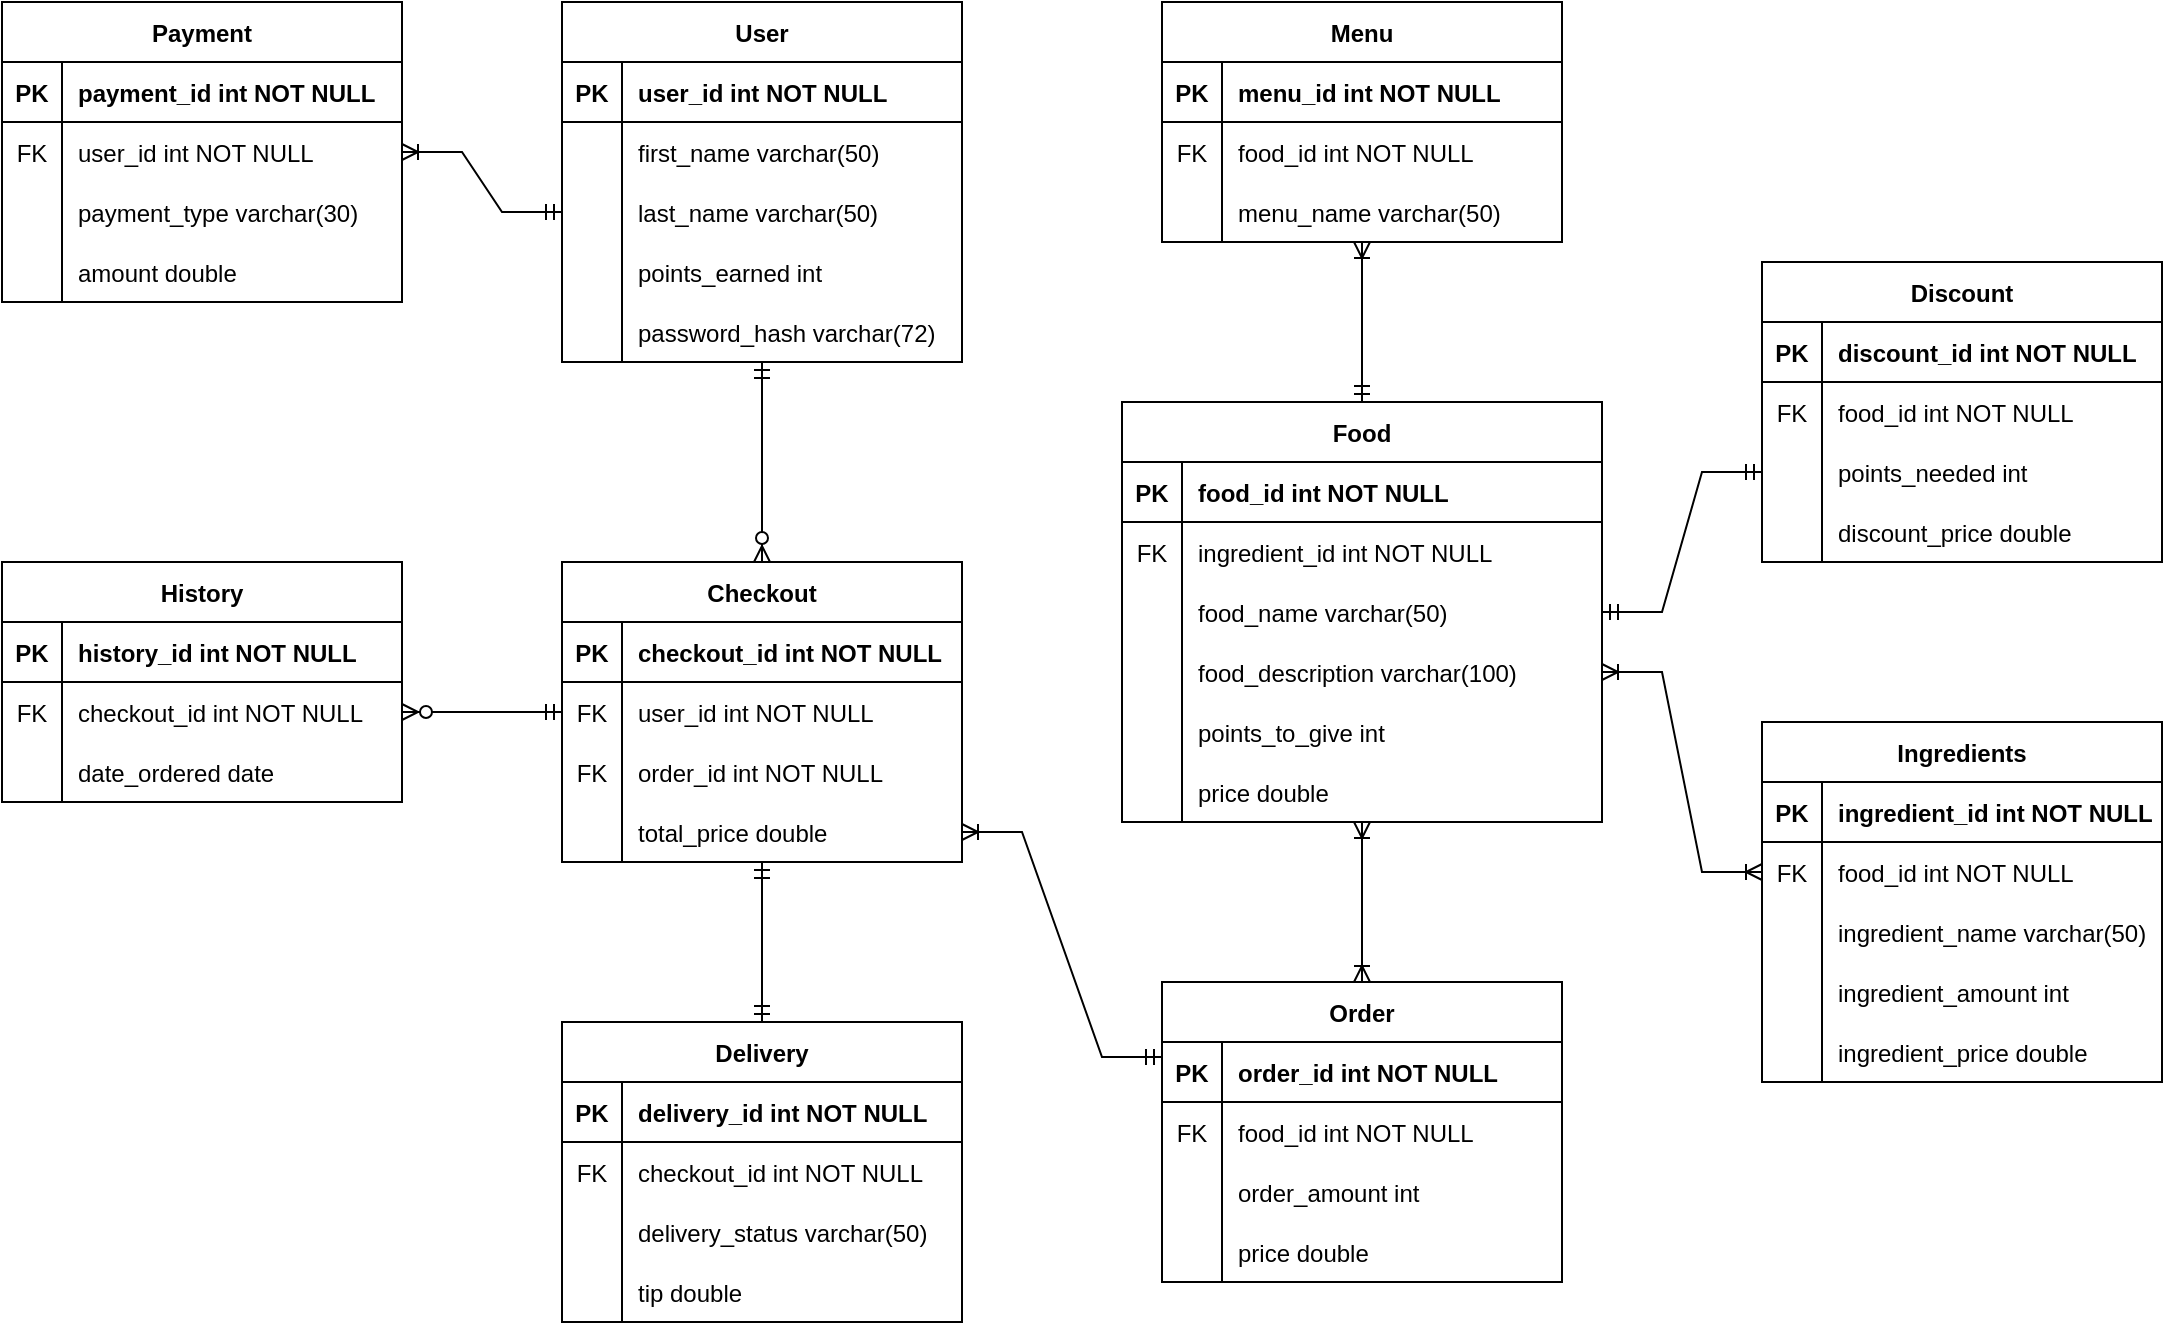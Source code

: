 <mxfile version="20.5.1" type="device"><diagram id="R2lEEEUBdFMjLlhIrx00" name="Page-1"><mxGraphModel dx="1335" dy="605" grid="1" gridSize="10" guides="1" tooltips="1" connect="1" arrows="1" fold="1" page="1" pageScale="1" pageWidth="850" pageHeight="1100" math="0" shadow="0" extFonts="Permanent Marker^https://fonts.googleapis.com/css?family=Permanent+Marker"><root><mxCell id="0"/><mxCell id="1" parent="0"/><mxCell id="YbYErxFP-lbAwRTRy43z-1" value="User" style="shape=table;startSize=30;container=1;collapsible=1;childLayout=tableLayout;fixedRows=1;rowLines=0;fontStyle=1;align=center;resizeLast=1;" parent="1" vertex="1"><mxGeometry x="320" y="160" width="200" height="180" as="geometry"/></mxCell><mxCell id="YbYErxFP-lbAwRTRy43z-2" value="" style="shape=tableRow;horizontal=0;startSize=0;swimlaneHead=0;swimlaneBody=0;fillColor=none;collapsible=0;dropTarget=0;points=[[0,0.5],[1,0.5]];portConstraint=eastwest;top=0;left=0;right=0;bottom=1;" parent="YbYErxFP-lbAwRTRy43z-1" vertex="1"><mxGeometry y="30" width="200" height="30" as="geometry"/></mxCell><mxCell id="YbYErxFP-lbAwRTRy43z-3" value="PK" style="shape=partialRectangle;connectable=0;fillColor=none;top=0;left=0;bottom=0;right=0;fontStyle=1;overflow=hidden;" parent="YbYErxFP-lbAwRTRy43z-2" vertex="1"><mxGeometry width="30" height="30" as="geometry"><mxRectangle width="30" height="30" as="alternateBounds"/></mxGeometry></mxCell><mxCell id="YbYErxFP-lbAwRTRy43z-4" value="user_id int NOT NULL" style="shape=partialRectangle;connectable=0;fillColor=none;top=0;left=0;bottom=0;right=0;align=left;spacingLeft=6;fontStyle=1;overflow=hidden;" parent="YbYErxFP-lbAwRTRy43z-2" vertex="1"><mxGeometry x="30" width="170" height="30" as="geometry"><mxRectangle width="170" height="30" as="alternateBounds"/></mxGeometry></mxCell><mxCell id="YbYErxFP-lbAwRTRy43z-5" value="" style="shape=tableRow;horizontal=0;startSize=0;swimlaneHead=0;swimlaneBody=0;fillColor=none;collapsible=0;dropTarget=0;points=[[0,0.5],[1,0.5]];portConstraint=eastwest;top=0;left=0;right=0;bottom=0;" parent="YbYErxFP-lbAwRTRy43z-1" vertex="1"><mxGeometry y="60" width="200" height="30" as="geometry"/></mxCell><mxCell id="YbYErxFP-lbAwRTRy43z-6" value="" style="shape=partialRectangle;connectable=0;fillColor=none;top=0;left=0;bottom=0;right=0;editable=1;overflow=hidden;" parent="YbYErxFP-lbAwRTRy43z-5" vertex="1"><mxGeometry width="30" height="30" as="geometry"><mxRectangle width="30" height="30" as="alternateBounds"/></mxGeometry></mxCell><mxCell id="YbYErxFP-lbAwRTRy43z-7" value="first_name varchar(50)" style="shape=partialRectangle;connectable=0;fillColor=none;top=0;left=0;bottom=0;right=0;align=left;spacingLeft=6;overflow=hidden;" parent="YbYErxFP-lbAwRTRy43z-5" vertex="1"><mxGeometry x="30" width="170" height="30" as="geometry"><mxRectangle width="170" height="30" as="alternateBounds"/></mxGeometry></mxCell><mxCell id="YbYErxFP-lbAwRTRy43z-8" value="" style="shape=tableRow;horizontal=0;startSize=0;swimlaneHead=0;swimlaneBody=0;fillColor=none;collapsible=0;dropTarget=0;points=[[0,0.5],[1,0.5]];portConstraint=eastwest;top=0;left=0;right=0;bottom=0;" parent="YbYErxFP-lbAwRTRy43z-1" vertex="1"><mxGeometry y="90" width="200" height="30" as="geometry"/></mxCell><mxCell id="YbYErxFP-lbAwRTRy43z-9" value="" style="shape=partialRectangle;connectable=0;fillColor=none;top=0;left=0;bottom=0;right=0;editable=1;overflow=hidden;" parent="YbYErxFP-lbAwRTRy43z-8" vertex="1"><mxGeometry width="30" height="30" as="geometry"><mxRectangle width="30" height="30" as="alternateBounds"/></mxGeometry></mxCell><mxCell id="YbYErxFP-lbAwRTRy43z-10" value="last_name varchar(50)" style="shape=partialRectangle;connectable=0;fillColor=none;top=0;left=0;bottom=0;right=0;align=left;spacingLeft=6;overflow=hidden;" parent="YbYErxFP-lbAwRTRy43z-8" vertex="1"><mxGeometry x="30" width="170" height="30" as="geometry"><mxRectangle width="170" height="30" as="alternateBounds"/></mxGeometry></mxCell><mxCell id="YbYErxFP-lbAwRTRy43z-14" value="" style="shape=tableRow;horizontal=0;startSize=0;swimlaneHead=0;swimlaneBody=0;fillColor=none;collapsible=0;dropTarget=0;points=[[0,0.5],[1,0.5]];portConstraint=eastwest;top=0;left=0;right=0;bottom=0;" parent="YbYErxFP-lbAwRTRy43z-1" vertex="1"><mxGeometry y="120" width="200" height="30" as="geometry"/></mxCell><mxCell id="YbYErxFP-lbAwRTRy43z-15" value="" style="shape=partialRectangle;connectable=0;fillColor=none;top=0;left=0;bottom=0;right=0;editable=1;overflow=hidden;" parent="YbYErxFP-lbAwRTRy43z-14" vertex="1"><mxGeometry width="30" height="30" as="geometry"><mxRectangle width="30" height="30" as="alternateBounds"/></mxGeometry></mxCell><mxCell id="YbYErxFP-lbAwRTRy43z-16" value="points_earned int" style="shape=partialRectangle;connectable=0;fillColor=none;top=0;left=0;bottom=0;right=0;align=left;spacingLeft=6;overflow=hidden;" parent="YbYErxFP-lbAwRTRy43z-14" vertex="1"><mxGeometry x="30" width="170" height="30" as="geometry"><mxRectangle width="170" height="30" as="alternateBounds"/></mxGeometry></mxCell><mxCell id="YbYErxFP-lbAwRTRy43z-11" value="" style="shape=tableRow;horizontal=0;startSize=0;swimlaneHead=0;swimlaneBody=0;fillColor=none;collapsible=0;dropTarget=0;points=[[0,0.5],[1,0.5]];portConstraint=eastwest;top=0;left=0;right=0;bottom=0;" parent="YbYErxFP-lbAwRTRy43z-1" vertex="1"><mxGeometry y="150" width="200" height="30" as="geometry"/></mxCell><mxCell id="YbYErxFP-lbAwRTRy43z-12" value="" style="shape=partialRectangle;connectable=0;fillColor=none;top=0;left=0;bottom=0;right=0;editable=1;overflow=hidden;" parent="YbYErxFP-lbAwRTRy43z-11" vertex="1"><mxGeometry width="30" height="30" as="geometry"><mxRectangle width="30" height="30" as="alternateBounds"/></mxGeometry></mxCell><mxCell id="YbYErxFP-lbAwRTRy43z-13" value="password_hash varchar(72)" style="shape=partialRectangle;connectable=0;fillColor=none;top=0;left=0;bottom=0;right=0;align=left;spacingLeft=6;overflow=hidden;" parent="YbYErxFP-lbAwRTRy43z-11" vertex="1"><mxGeometry x="30" width="170" height="30" as="geometry"><mxRectangle width="170" height="30" as="alternateBounds"/></mxGeometry></mxCell><mxCell id="YbYErxFP-lbAwRTRy43z-30" value="Food" style="shape=table;startSize=30;container=1;collapsible=1;childLayout=tableLayout;fixedRows=1;rowLines=0;fontStyle=1;align=center;resizeLast=1;" parent="1" vertex="1"><mxGeometry x="600" y="360" width="240" height="210" as="geometry"/></mxCell><mxCell id="YbYErxFP-lbAwRTRy43z-31" value="" style="shape=tableRow;horizontal=0;startSize=0;swimlaneHead=0;swimlaneBody=0;fillColor=none;collapsible=0;dropTarget=0;points=[[0,0.5],[1,0.5]];portConstraint=eastwest;top=0;left=0;right=0;bottom=1;" parent="YbYErxFP-lbAwRTRy43z-30" vertex="1"><mxGeometry y="30" width="240" height="30" as="geometry"/></mxCell><mxCell id="YbYErxFP-lbAwRTRy43z-32" value="PK" style="shape=partialRectangle;connectable=0;fillColor=none;top=0;left=0;bottom=0;right=0;fontStyle=1;overflow=hidden;" parent="YbYErxFP-lbAwRTRy43z-31" vertex="1"><mxGeometry width="30" height="30" as="geometry"><mxRectangle width="30" height="30" as="alternateBounds"/></mxGeometry></mxCell><mxCell id="YbYErxFP-lbAwRTRy43z-33" value="food_id int NOT NULL" style="shape=partialRectangle;connectable=0;fillColor=none;top=0;left=0;bottom=0;right=0;align=left;spacingLeft=6;fontStyle=1;overflow=hidden;" parent="YbYErxFP-lbAwRTRy43z-31" vertex="1"><mxGeometry x="30" width="210" height="30" as="geometry"><mxRectangle width="210" height="30" as="alternateBounds"/></mxGeometry></mxCell><mxCell id="YbYErxFP-lbAwRTRy43z-47" value="" style="shape=tableRow;horizontal=0;startSize=0;swimlaneHead=0;swimlaneBody=0;fillColor=none;collapsible=0;dropTarget=0;points=[[0,0.5],[1,0.5]];portConstraint=eastwest;top=0;left=0;right=0;bottom=0;" parent="YbYErxFP-lbAwRTRy43z-30" vertex="1"><mxGeometry y="60" width="240" height="30" as="geometry"/></mxCell><mxCell id="YbYErxFP-lbAwRTRy43z-48" value="FK" style="shape=partialRectangle;connectable=0;fillColor=none;top=0;left=0;bottom=0;right=0;editable=1;overflow=hidden;" parent="YbYErxFP-lbAwRTRy43z-47" vertex="1"><mxGeometry width="30" height="30" as="geometry"><mxRectangle width="30" height="30" as="alternateBounds"/></mxGeometry></mxCell><mxCell id="YbYErxFP-lbAwRTRy43z-49" value="ingredient_id int NOT NULL" style="shape=partialRectangle;connectable=0;fillColor=none;top=0;left=0;bottom=0;right=0;align=left;spacingLeft=6;overflow=hidden;" parent="YbYErxFP-lbAwRTRy43z-47" vertex="1"><mxGeometry x="30" width="210" height="30" as="geometry"><mxRectangle width="210" height="30" as="alternateBounds"/></mxGeometry></mxCell><mxCell id="YbYErxFP-lbAwRTRy43z-34" value="" style="shape=tableRow;horizontal=0;startSize=0;swimlaneHead=0;swimlaneBody=0;fillColor=none;collapsible=0;dropTarget=0;points=[[0,0.5],[1,0.5]];portConstraint=eastwest;top=0;left=0;right=0;bottom=0;" parent="YbYErxFP-lbAwRTRy43z-30" vertex="1"><mxGeometry y="90" width="240" height="30" as="geometry"/></mxCell><mxCell id="YbYErxFP-lbAwRTRy43z-35" value="" style="shape=partialRectangle;connectable=0;fillColor=none;top=0;left=0;bottom=0;right=0;editable=1;overflow=hidden;" parent="YbYErxFP-lbAwRTRy43z-34" vertex="1"><mxGeometry width="30" height="30" as="geometry"><mxRectangle width="30" height="30" as="alternateBounds"/></mxGeometry></mxCell><mxCell id="YbYErxFP-lbAwRTRy43z-36" value="food_name varchar(50)" style="shape=partialRectangle;connectable=0;fillColor=none;top=0;left=0;bottom=0;right=0;align=left;spacingLeft=6;overflow=hidden;" parent="YbYErxFP-lbAwRTRy43z-34" vertex="1"><mxGeometry x="30" width="210" height="30" as="geometry"><mxRectangle width="210" height="30" as="alternateBounds"/></mxGeometry></mxCell><mxCell id="YbYErxFP-lbAwRTRy43z-37" value="" style="shape=tableRow;horizontal=0;startSize=0;swimlaneHead=0;swimlaneBody=0;fillColor=none;collapsible=0;dropTarget=0;points=[[0,0.5],[1,0.5]];portConstraint=eastwest;top=0;left=0;right=0;bottom=0;" parent="YbYErxFP-lbAwRTRy43z-30" vertex="1"><mxGeometry y="120" width="240" height="30" as="geometry"/></mxCell><mxCell id="YbYErxFP-lbAwRTRy43z-38" value="" style="shape=partialRectangle;connectable=0;fillColor=none;top=0;left=0;bottom=0;right=0;editable=1;overflow=hidden;" parent="YbYErxFP-lbAwRTRy43z-37" vertex="1"><mxGeometry width="30" height="30" as="geometry"><mxRectangle width="30" height="30" as="alternateBounds"/></mxGeometry></mxCell><mxCell id="YbYErxFP-lbAwRTRy43z-39" value="food_description varchar(100)" style="shape=partialRectangle;connectable=0;fillColor=none;top=0;left=0;bottom=0;right=0;align=left;spacingLeft=6;overflow=hidden;" parent="YbYErxFP-lbAwRTRy43z-37" vertex="1"><mxGeometry x="30" width="210" height="30" as="geometry"><mxRectangle width="210" height="30" as="alternateBounds"/></mxGeometry></mxCell><mxCell id="YbYErxFP-lbAwRTRy43z-40" value="" style="shape=tableRow;horizontal=0;startSize=0;swimlaneHead=0;swimlaneBody=0;fillColor=none;collapsible=0;dropTarget=0;points=[[0,0.5],[1,0.5]];portConstraint=eastwest;top=0;left=0;right=0;bottom=0;" parent="YbYErxFP-lbAwRTRy43z-30" vertex="1"><mxGeometry y="150" width="240" height="30" as="geometry"/></mxCell><mxCell id="YbYErxFP-lbAwRTRy43z-41" value="" style="shape=partialRectangle;connectable=0;fillColor=none;top=0;left=0;bottom=0;right=0;editable=1;overflow=hidden;" parent="YbYErxFP-lbAwRTRy43z-40" vertex="1"><mxGeometry width="30" height="30" as="geometry"><mxRectangle width="30" height="30" as="alternateBounds"/></mxGeometry></mxCell><mxCell id="YbYErxFP-lbAwRTRy43z-42" value="points_to_give int" style="shape=partialRectangle;connectable=0;fillColor=none;top=0;left=0;bottom=0;right=0;align=left;spacingLeft=6;overflow=hidden;" parent="YbYErxFP-lbAwRTRy43z-40" vertex="1"><mxGeometry x="30" width="210" height="30" as="geometry"><mxRectangle width="210" height="30" as="alternateBounds"/></mxGeometry></mxCell><mxCell id="YbYErxFP-lbAwRTRy43z-43" value="" style="shape=tableRow;horizontal=0;startSize=0;swimlaneHead=0;swimlaneBody=0;fillColor=none;collapsible=0;dropTarget=0;points=[[0,0.5],[1,0.5]];portConstraint=eastwest;top=0;left=0;right=0;bottom=0;" parent="YbYErxFP-lbAwRTRy43z-30" vertex="1"><mxGeometry y="180" width="240" height="30" as="geometry"/></mxCell><mxCell id="YbYErxFP-lbAwRTRy43z-44" value="" style="shape=partialRectangle;connectable=0;fillColor=none;top=0;left=0;bottom=0;right=0;editable=1;overflow=hidden;" parent="YbYErxFP-lbAwRTRy43z-43" vertex="1"><mxGeometry width="30" height="30" as="geometry"><mxRectangle width="30" height="30" as="alternateBounds"/></mxGeometry></mxCell><mxCell id="YbYErxFP-lbAwRTRy43z-45" value="price double" style="shape=partialRectangle;connectable=0;fillColor=none;top=0;left=0;bottom=0;right=0;align=left;spacingLeft=6;overflow=hidden;" parent="YbYErxFP-lbAwRTRy43z-43" vertex="1"><mxGeometry x="30" width="210" height="30" as="geometry"><mxRectangle width="210" height="30" as="alternateBounds"/></mxGeometry></mxCell><mxCell id="ugY8CHYmhXiJrst5l3J7-14" value="Menu" style="shape=table;startSize=30;container=1;collapsible=1;childLayout=tableLayout;fixedRows=1;rowLines=0;fontStyle=1;align=center;resizeLast=1;" parent="1" vertex="1"><mxGeometry x="620" y="160" width="200" height="120" as="geometry"/></mxCell><mxCell id="ugY8CHYmhXiJrst5l3J7-15" value="" style="shape=tableRow;horizontal=0;startSize=0;swimlaneHead=0;swimlaneBody=0;fillColor=none;collapsible=0;dropTarget=0;points=[[0,0.5],[1,0.5]];portConstraint=eastwest;top=0;left=0;right=0;bottom=1;" parent="ugY8CHYmhXiJrst5l3J7-14" vertex="1"><mxGeometry y="30" width="200" height="30" as="geometry"/></mxCell><mxCell id="ugY8CHYmhXiJrst5l3J7-16" value="PK" style="shape=partialRectangle;connectable=0;fillColor=none;top=0;left=0;bottom=0;right=0;fontStyle=1;overflow=hidden;" parent="ugY8CHYmhXiJrst5l3J7-15" vertex="1"><mxGeometry width="30" height="30" as="geometry"><mxRectangle width="30" height="30" as="alternateBounds"/></mxGeometry></mxCell><mxCell id="ugY8CHYmhXiJrst5l3J7-17" value="menu_id int NOT NULL" style="shape=partialRectangle;connectable=0;fillColor=none;top=0;left=0;bottom=0;right=0;align=left;spacingLeft=6;fontStyle=1;overflow=hidden;" parent="ugY8CHYmhXiJrst5l3J7-15" vertex="1"><mxGeometry x="30" width="170" height="30" as="geometry"><mxRectangle width="170" height="30" as="alternateBounds"/></mxGeometry></mxCell><mxCell id="ugY8CHYmhXiJrst5l3J7-18" value="" style="shape=tableRow;horizontal=0;startSize=0;swimlaneHead=0;swimlaneBody=0;fillColor=none;collapsible=0;dropTarget=0;points=[[0,0.5],[1,0.5]];portConstraint=eastwest;top=0;left=0;right=0;bottom=0;" parent="ugY8CHYmhXiJrst5l3J7-14" vertex="1"><mxGeometry y="60" width="200" height="30" as="geometry"/></mxCell><mxCell id="ugY8CHYmhXiJrst5l3J7-19" value="FK" style="shape=partialRectangle;connectable=0;fillColor=none;top=0;left=0;bottom=0;right=0;editable=1;overflow=hidden;" parent="ugY8CHYmhXiJrst5l3J7-18" vertex="1"><mxGeometry width="30" height="30" as="geometry"><mxRectangle width="30" height="30" as="alternateBounds"/></mxGeometry></mxCell><mxCell id="ugY8CHYmhXiJrst5l3J7-20" value="food_id int NOT NULL" style="shape=partialRectangle;connectable=0;fillColor=none;top=0;left=0;bottom=0;right=0;align=left;spacingLeft=6;overflow=hidden;" parent="ugY8CHYmhXiJrst5l3J7-18" vertex="1"><mxGeometry x="30" width="170" height="30" as="geometry"><mxRectangle width="170" height="30" as="alternateBounds"/></mxGeometry></mxCell><mxCell id="ugY8CHYmhXiJrst5l3J7-21" value="" style="shape=tableRow;horizontal=0;startSize=0;swimlaneHead=0;swimlaneBody=0;fillColor=none;collapsible=0;dropTarget=0;points=[[0,0.5],[1,0.5]];portConstraint=eastwest;top=0;left=0;right=0;bottom=0;" parent="ugY8CHYmhXiJrst5l3J7-14" vertex="1"><mxGeometry y="90" width="200" height="30" as="geometry"/></mxCell><mxCell id="ugY8CHYmhXiJrst5l3J7-22" value="" style="shape=partialRectangle;connectable=0;fillColor=none;top=0;left=0;bottom=0;right=0;editable=1;overflow=hidden;" parent="ugY8CHYmhXiJrst5l3J7-21" vertex="1"><mxGeometry width="30" height="30" as="geometry"><mxRectangle width="30" height="30" as="alternateBounds"/></mxGeometry></mxCell><mxCell id="ugY8CHYmhXiJrst5l3J7-23" value="menu_name varchar(50)" style="shape=partialRectangle;connectable=0;fillColor=none;top=0;left=0;bottom=0;right=0;align=left;spacingLeft=6;overflow=hidden;" parent="ugY8CHYmhXiJrst5l3J7-21" vertex="1"><mxGeometry x="30" width="170" height="30" as="geometry"><mxRectangle width="170" height="30" as="alternateBounds"/></mxGeometry></mxCell><mxCell id="ugY8CHYmhXiJrst5l3J7-34" value="Payment" style="shape=table;startSize=30;container=1;collapsible=1;childLayout=tableLayout;fixedRows=1;rowLines=0;fontStyle=1;align=center;resizeLast=1;" parent="1" vertex="1"><mxGeometry x="40" y="160" width="200" height="150" as="geometry"/></mxCell><mxCell id="ugY8CHYmhXiJrst5l3J7-35" value="" style="shape=tableRow;horizontal=0;startSize=0;swimlaneHead=0;swimlaneBody=0;fillColor=none;collapsible=0;dropTarget=0;points=[[0,0.5],[1,0.5]];portConstraint=eastwest;top=0;left=0;right=0;bottom=1;" parent="ugY8CHYmhXiJrst5l3J7-34" vertex="1"><mxGeometry y="30" width="200" height="30" as="geometry"/></mxCell><mxCell id="ugY8CHYmhXiJrst5l3J7-36" value="PK" style="shape=partialRectangle;connectable=0;fillColor=none;top=0;left=0;bottom=0;right=0;fontStyle=1;overflow=hidden;" parent="ugY8CHYmhXiJrst5l3J7-35" vertex="1"><mxGeometry width="30" height="30" as="geometry"><mxRectangle width="30" height="30" as="alternateBounds"/></mxGeometry></mxCell><mxCell id="ugY8CHYmhXiJrst5l3J7-37" value="payment_id int NOT NULL" style="shape=partialRectangle;connectable=0;fillColor=none;top=0;left=0;bottom=0;right=0;align=left;spacingLeft=6;fontStyle=1;overflow=hidden;" parent="ugY8CHYmhXiJrst5l3J7-35" vertex="1"><mxGeometry x="30" width="170" height="30" as="geometry"><mxRectangle width="170" height="30" as="alternateBounds"/></mxGeometry></mxCell><mxCell id="ugY8CHYmhXiJrst5l3J7-38" value="" style="shape=tableRow;horizontal=0;startSize=0;swimlaneHead=0;swimlaneBody=0;fillColor=none;collapsible=0;dropTarget=0;points=[[0,0.5],[1,0.5]];portConstraint=eastwest;top=0;left=0;right=0;bottom=0;" parent="ugY8CHYmhXiJrst5l3J7-34" vertex="1"><mxGeometry y="60" width="200" height="30" as="geometry"/></mxCell><mxCell id="ugY8CHYmhXiJrst5l3J7-39" value="FK" style="shape=partialRectangle;connectable=0;fillColor=none;top=0;left=0;bottom=0;right=0;editable=1;overflow=hidden;" parent="ugY8CHYmhXiJrst5l3J7-38" vertex="1"><mxGeometry width="30" height="30" as="geometry"><mxRectangle width="30" height="30" as="alternateBounds"/></mxGeometry></mxCell><mxCell id="ugY8CHYmhXiJrst5l3J7-40" value="user_id int NOT NULL" style="shape=partialRectangle;connectable=0;fillColor=none;top=0;left=0;bottom=0;right=0;align=left;spacingLeft=6;overflow=hidden;" parent="ugY8CHYmhXiJrst5l3J7-38" vertex="1"><mxGeometry x="30" width="170" height="30" as="geometry"><mxRectangle width="170" height="30" as="alternateBounds"/></mxGeometry></mxCell><mxCell id="0GHwxbg_NOjpdutLXq-D-1" value="" style="shape=tableRow;horizontal=0;startSize=0;swimlaneHead=0;swimlaneBody=0;fillColor=none;collapsible=0;dropTarget=0;points=[[0,0.5],[1,0.5]];portConstraint=eastwest;top=0;left=0;right=0;bottom=0;" vertex="1" parent="ugY8CHYmhXiJrst5l3J7-34"><mxGeometry y="90" width="200" height="30" as="geometry"/></mxCell><mxCell id="0GHwxbg_NOjpdutLXq-D-2" value="" style="shape=partialRectangle;connectable=0;fillColor=none;top=0;left=0;bottom=0;right=0;editable=1;overflow=hidden;" vertex="1" parent="0GHwxbg_NOjpdutLXq-D-1"><mxGeometry width="30" height="30" as="geometry"><mxRectangle width="30" height="30" as="alternateBounds"/></mxGeometry></mxCell><mxCell id="0GHwxbg_NOjpdutLXq-D-3" value="payment_type varchar(30)" style="shape=partialRectangle;connectable=0;fillColor=none;top=0;left=0;bottom=0;right=0;align=left;spacingLeft=6;overflow=hidden;" vertex="1" parent="0GHwxbg_NOjpdutLXq-D-1"><mxGeometry x="30" width="170" height="30" as="geometry"><mxRectangle width="170" height="30" as="alternateBounds"/></mxGeometry></mxCell><mxCell id="ugY8CHYmhXiJrst5l3J7-41" value="" style="shape=tableRow;horizontal=0;startSize=0;swimlaneHead=0;swimlaneBody=0;fillColor=none;collapsible=0;dropTarget=0;points=[[0,0.5],[1,0.5]];portConstraint=eastwest;top=0;left=0;right=0;bottom=0;" parent="ugY8CHYmhXiJrst5l3J7-34" vertex="1"><mxGeometry y="120" width="200" height="30" as="geometry"/></mxCell><mxCell id="ugY8CHYmhXiJrst5l3J7-42" value="" style="shape=partialRectangle;connectable=0;fillColor=none;top=0;left=0;bottom=0;right=0;editable=1;overflow=hidden;" parent="ugY8CHYmhXiJrst5l3J7-41" vertex="1"><mxGeometry width="30" height="30" as="geometry"><mxRectangle width="30" height="30" as="alternateBounds"/></mxGeometry></mxCell><mxCell id="ugY8CHYmhXiJrst5l3J7-43" value="amount double" style="shape=partialRectangle;connectable=0;fillColor=none;top=0;left=0;bottom=0;right=0;align=left;spacingLeft=6;overflow=hidden;" parent="ugY8CHYmhXiJrst5l3J7-41" vertex="1"><mxGeometry x="30" width="170" height="30" as="geometry"><mxRectangle width="170" height="30" as="alternateBounds"/></mxGeometry></mxCell><mxCell id="ugY8CHYmhXiJrst5l3J7-51" value="Order" style="shape=table;startSize=30;container=1;collapsible=1;childLayout=tableLayout;fixedRows=1;rowLines=0;fontStyle=1;align=center;resizeLast=1;" parent="1" vertex="1"><mxGeometry x="620" y="650" width="200" height="150" as="geometry"/></mxCell><mxCell id="ugY8CHYmhXiJrst5l3J7-52" value="" style="shape=tableRow;horizontal=0;startSize=0;swimlaneHead=0;swimlaneBody=0;fillColor=none;collapsible=0;dropTarget=0;points=[[0,0.5],[1,0.5]];portConstraint=eastwest;top=0;left=0;right=0;bottom=1;" parent="ugY8CHYmhXiJrst5l3J7-51" vertex="1"><mxGeometry y="30" width="200" height="30" as="geometry"/></mxCell><mxCell id="ugY8CHYmhXiJrst5l3J7-53" value="PK" style="shape=partialRectangle;connectable=0;fillColor=none;top=0;left=0;bottom=0;right=0;fontStyle=1;overflow=hidden;" parent="ugY8CHYmhXiJrst5l3J7-52" vertex="1"><mxGeometry width="30" height="30" as="geometry"><mxRectangle width="30" height="30" as="alternateBounds"/></mxGeometry></mxCell><mxCell id="ugY8CHYmhXiJrst5l3J7-54" value="order_id int NOT NULL" style="shape=partialRectangle;connectable=0;fillColor=none;top=0;left=0;bottom=0;right=0;align=left;spacingLeft=6;fontStyle=1;overflow=hidden;" parent="ugY8CHYmhXiJrst5l3J7-52" vertex="1"><mxGeometry x="30" width="170" height="30" as="geometry"><mxRectangle width="170" height="30" as="alternateBounds"/></mxGeometry></mxCell><mxCell id="ugY8CHYmhXiJrst5l3J7-55" value="" style="shape=tableRow;horizontal=0;startSize=0;swimlaneHead=0;swimlaneBody=0;fillColor=none;collapsible=0;dropTarget=0;points=[[0,0.5],[1,0.5]];portConstraint=eastwest;top=0;left=0;right=0;bottom=0;" parent="ugY8CHYmhXiJrst5l3J7-51" vertex="1"><mxGeometry y="60" width="200" height="30" as="geometry"/></mxCell><mxCell id="ugY8CHYmhXiJrst5l3J7-56" value="FK" style="shape=partialRectangle;connectable=0;fillColor=none;top=0;left=0;bottom=0;right=0;editable=1;overflow=hidden;" parent="ugY8CHYmhXiJrst5l3J7-55" vertex="1"><mxGeometry width="30" height="30" as="geometry"><mxRectangle width="30" height="30" as="alternateBounds"/></mxGeometry></mxCell><mxCell id="ugY8CHYmhXiJrst5l3J7-57" value="food_id int NOT NULL" style="shape=partialRectangle;connectable=0;fillColor=none;top=0;left=0;bottom=0;right=0;align=left;spacingLeft=6;overflow=hidden;" parent="ugY8CHYmhXiJrst5l3J7-55" vertex="1"><mxGeometry x="30" width="170" height="30" as="geometry"><mxRectangle width="170" height="30" as="alternateBounds"/></mxGeometry></mxCell><mxCell id="ugY8CHYmhXiJrst5l3J7-58" value="" style="shape=tableRow;horizontal=0;startSize=0;swimlaneHead=0;swimlaneBody=0;fillColor=none;collapsible=0;dropTarget=0;points=[[0,0.5],[1,0.5]];portConstraint=eastwest;top=0;left=0;right=0;bottom=0;" parent="ugY8CHYmhXiJrst5l3J7-51" vertex="1"><mxGeometry y="90" width="200" height="30" as="geometry"/></mxCell><mxCell id="ugY8CHYmhXiJrst5l3J7-59" value="" style="shape=partialRectangle;connectable=0;fillColor=none;top=0;left=0;bottom=0;right=0;editable=1;overflow=hidden;" parent="ugY8CHYmhXiJrst5l3J7-58" vertex="1"><mxGeometry width="30" height="30" as="geometry"><mxRectangle width="30" height="30" as="alternateBounds"/></mxGeometry></mxCell><mxCell id="ugY8CHYmhXiJrst5l3J7-60" value="order_amount int" style="shape=partialRectangle;connectable=0;fillColor=none;top=0;left=0;bottom=0;right=0;align=left;spacingLeft=6;overflow=hidden;" parent="ugY8CHYmhXiJrst5l3J7-58" vertex="1"><mxGeometry x="30" width="170" height="30" as="geometry"><mxRectangle width="170" height="30" as="alternateBounds"/></mxGeometry></mxCell><mxCell id="9MceREybNH572keUIVft-12" value="" style="shape=tableRow;horizontal=0;startSize=0;swimlaneHead=0;swimlaneBody=0;fillColor=none;collapsible=0;dropTarget=0;points=[[0,0.5],[1,0.5]];portConstraint=eastwest;top=0;left=0;right=0;bottom=0;" parent="ugY8CHYmhXiJrst5l3J7-51" vertex="1"><mxGeometry y="120" width="200" height="30" as="geometry"/></mxCell><mxCell id="9MceREybNH572keUIVft-13" value="" style="shape=partialRectangle;connectable=0;fillColor=none;top=0;left=0;bottom=0;right=0;editable=1;overflow=hidden;" parent="9MceREybNH572keUIVft-12" vertex="1"><mxGeometry width="30" height="30" as="geometry"><mxRectangle width="30" height="30" as="alternateBounds"/></mxGeometry></mxCell><mxCell id="9MceREybNH572keUIVft-14" value="price double" style="shape=partialRectangle;connectable=0;fillColor=none;top=0;left=0;bottom=0;right=0;align=left;spacingLeft=6;overflow=hidden;" parent="9MceREybNH572keUIVft-12" vertex="1"><mxGeometry x="30" width="170" height="30" as="geometry"><mxRectangle width="170" height="30" as="alternateBounds"/></mxGeometry></mxCell><mxCell id="9MceREybNH572keUIVft-1" value="Checkout" style="shape=table;startSize=30;container=1;collapsible=1;childLayout=tableLayout;fixedRows=1;rowLines=0;fontStyle=1;align=center;resizeLast=1;" parent="1" vertex="1"><mxGeometry x="320" y="440" width="200" height="150" as="geometry"/></mxCell><mxCell id="9MceREybNH572keUIVft-2" value="" style="shape=tableRow;horizontal=0;startSize=0;swimlaneHead=0;swimlaneBody=0;fillColor=none;collapsible=0;dropTarget=0;points=[[0,0.5],[1,0.5]];portConstraint=eastwest;top=0;left=0;right=0;bottom=1;" parent="9MceREybNH572keUIVft-1" vertex="1"><mxGeometry y="30" width="200" height="30" as="geometry"/></mxCell><mxCell id="9MceREybNH572keUIVft-3" value="PK" style="shape=partialRectangle;connectable=0;fillColor=none;top=0;left=0;bottom=0;right=0;fontStyle=1;overflow=hidden;" parent="9MceREybNH572keUIVft-2" vertex="1"><mxGeometry width="30" height="30" as="geometry"><mxRectangle width="30" height="30" as="alternateBounds"/></mxGeometry></mxCell><mxCell id="9MceREybNH572keUIVft-4" value="checkout_id int NOT NULL" style="shape=partialRectangle;connectable=0;fillColor=none;top=0;left=0;bottom=0;right=0;align=left;spacingLeft=6;fontStyle=1;overflow=hidden;" parent="9MceREybNH572keUIVft-2" vertex="1"><mxGeometry x="30" width="170" height="30" as="geometry"><mxRectangle width="170" height="30" as="alternateBounds"/></mxGeometry></mxCell><mxCell id="0GHwxbg_NOjpdutLXq-D-7" value="" style="shape=tableRow;horizontal=0;startSize=0;swimlaneHead=0;swimlaneBody=0;fillColor=none;collapsible=0;dropTarget=0;points=[[0,0.5],[1,0.5]];portConstraint=eastwest;top=0;left=0;right=0;bottom=0;" vertex="1" parent="9MceREybNH572keUIVft-1"><mxGeometry y="60" width="200" height="30" as="geometry"/></mxCell><mxCell id="0GHwxbg_NOjpdutLXq-D-8" value="FK" style="shape=partialRectangle;connectable=0;fillColor=none;top=0;left=0;bottom=0;right=0;editable=1;overflow=hidden;" vertex="1" parent="0GHwxbg_NOjpdutLXq-D-7"><mxGeometry width="30" height="30" as="geometry"><mxRectangle width="30" height="30" as="alternateBounds"/></mxGeometry></mxCell><mxCell id="0GHwxbg_NOjpdutLXq-D-9" value="user_id int NOT NULL" style="shape=partialRectangle;connectable=0;fillColor=none;top=0;left=0;bottom=0;right=0;align=left;spacingLeft=6;overflow=hidden;" vertex="1" parent="0GHwxbg_NOjpdutLXq-D-7"><mxGeometry x="30" width="170" height="30" as="geometry"><mxRectangle width="170" height="30" as="alternateBounds"/></mxGeometry></mxCell><mxCell id="9MceREybNH572keUIVft-5" value="" style="shape=tableRow;horizontal=0;startSize=0;swimlaneHead=0;swimlaneBody=0;fillColor=none;collapsible=0;dropTarget=0;points=[[0,0.5],[1,0.5]];portConstraint=eastwest;top=0;left=0;right=0;bottom=0;" parent="9MceREybNH572keUIVft-1" vertex="1"><mxGeometry y="90" width="200" height="30" as="geometry"/></mxCell><mxCell id="9MceREybNH572keUIVft-6" value="FK" style="shape=partialRectangle;connectable=0;fillColor=none;top=0;left=0;bottom=0;right=0;editable=1;overflow=hidden;" parent="9MceREybNH572keUIVft-5" vertex="1"><mxGeometry width="30" height="30" as="geometry"><mxRectangle width="30" height="30" as="alternateBounds"/></mxGeometry></mxCell><mxCell id="9MceREybNH572keUIVft-7" value="order_id int NOT NULL" style="shape=partialRectangle;connectable=0;fillColor=none;top=0;left=0;bottom=0;right=0;align=left;spacingLeft=6;overflow=hidden;" parent="9MceREybNH572keUIVft-5" vertex="1"><mxGeometry x="30" width="170" height="30" as="geometry"><mxRectangle width="170" height="30" as="alternateBounds"/></mxGeometry></mxCell><mxCell id="9MceREybNH572keUIVft-8" value="" style="shape=tableRow;horizontal=0;startSize=0;swimlaneHead=0;swimlaneBody=0;fillColor=none;collapsible=0;dropTarget=0;points=[[0,0.5],[1,0.5]];portConstraint=eastwest;top=0;left=0;right=0;bottom=0;" parent="9MceREybNH572keUIVft-1" vertex="1"><mxGeometry y="120" width="200" height="30" as="geometry"/></mxCell><mxCell id="9MceREybNH572keUIVft-9" value="" style="shape=partialRectangle;connectable=0;fillColor=none;top=0;left=0;bottom=0;right=0;editable=1;overflow=hidden;" parent="9MceREybNH572keUIVft-8" vertex="1"><mxGeometry width="30" height="30" as="geometry"><mxRectangle width="30" height="30" as="alternateBounds"/></mxGeometry></mxCell><mxCell id="9MceREybNH572keUIVft-10" value="total_price double" style="shape=partialRectangle;connectable=0;fillColor=none;top=0;left=0;bottom=0;right=0;align=left;spacingLeft=6;overflow=hidden;" parent="9MceREybNH572keUIVft-8" vertex="1"><mxGeometry x="30" width="170" height="30" as="geometry"><mxRectangle width="170" height="30" as="alternateBounds"/></mxGeometry></mxCell><mxCell id="9MceREybNH572keUIVft-15" value="Discount" style="shape=table;startSize=30;container=1;collapsible=1;childLayout=tableLayout;fixedRows=1;rowLines=0;fontStyle=1;align=center;resizeLast=1;" parent="1" vertex="1"><mxGeometry x="920" y="290" width="200" height="150" as="geometry"/></mxCell><mxCell id="9MceREybNH572keUIVft-16" value="" style="shape=tableRow;horizontal=0;startSize=0;swimlaneHead=0;swimlaneBody=0;fillColor=none;collapsible=0;dropTarget=0;points=[[0,0.5],[1,0.5]];portConstraint=eastwest;top=0;left=0;right=0;bottom=1;" parent="9MceREybNH572keUIVft-15" vertex="1"><mxGeometry y="30" width="200" height="30" as="geometry"/></mxCell><mxCell id="9MceREybNH572keUIVft-17" value="PK" style="shape=partialRectangle;connectable=0;fillColor=none;top=0;left=0;bottom=0;right=0;fontStyle=1;overflow=hidden;" parent="9MceREybNH572keUIVft-16" vertex="1"><mxGeometry width="30" height="30" as="geometry"><mxRectangle width="30" height="30" as="alternateBounds"/></mxGeometry></mxCell><mxCell id="9MceREybNH572keUIVft-18" value="discount_id int NOT NULL" style="shape=partialRectangle;connectable=0;fillColor=none;top=0;left=0;bottom=0;right=0;align=left;spacingLeft=6;fontStyle=1;overflow=hidden;" parent="9MceREybNH572keUIVft-16" vertex="1"><mxGeometry x="30" width="170" height="30" as="geometry"><mxRectangle width="170" height="30" as="alternateBounds"/></mxGeometry></mxCell><mxCell id="9MceREybNH572keUIVft-19" value="" style="shape=tableRow;horizontal=0;startSize=0;swimlaneHead=0;swimlaneBody=0;fillColor=none;collapsible=0;dropTarget=0;points=[[0,0.5],[1,0.5]];portConstraint=eastwest;top=0;left=0;right=0;bottom=0;" parent="9MceREybNH572keUIVft-15" vertex="1"><mxGeometry y="60" width="200" height="30" as="geometry"/></mxCell><mxCell id="9MceREybNH572keUIVft-20" value="FK" style="shape=partialRectangle;connectable=0;fillColor=none;top=0;left=0;bottom=0;right=0;editable=1;overflow=hidden;" parent="9MceREybNH572keUIVft-19" vertex="1"><mxGeometry width="30" height="30" as="geometry"><mxRectangle width="30" height="30" as="alternateBounds"/></mxGeometry></mxCell><mxCell id="9MceREybNH572keUIVft-21" value="food_id int NOT NULL" style="shape=partialRectangle;connectable=0;fillColor=none;top=0;left=0;bottom=0;right=0;align=left;spacingLeft=6;overflow=hidden;" parent="9MceREybNH572keUIVft-19" vertex="1"><mxGeometry x="30" width="170" height="30" as="geometry"><mxRectangle width="170" height="30" as="alternateBounds"/></mxGeometry></mxCell><mxCell id="9MceREybNH572keUIVft-22" value="" style="shape=tableRow;horizontal=0;startSize=0;swimlaneHead=0;swimlaneBody=0;fillColor=none;collapsible=0;dropTarget=0;points=[[0,0.5],[1,0.5]];portConstraint=eastwest;top=0;left=0;right=0;bottom=0;" parent="9MceREybNH572keUIVft-15" vertex="1"><mxGeometry y="90" width="200" height="30" as="geometry"/></mxCell><mxCell id="9MceREybNH572keUIVft-23" value="" style="shape=partialRectangle;connectable=0;fillColor=none;top=0;left=0;bottom=0;right=0;editable=1;overflow=hidden;" parent="9MceREybNH572keUIVft-22" vertex="1"><mxGeometry width="30" height="30" as="geometry"><mxRectangle width="30" height="30" as="alternateBounds"/></mxGeometry></mxCell><mxCell id="9MceREybNH572keUIVft-24" value="points_needed int " style="shape=partialRectangle;connectable=0;fillColor=none;top=0;left=0;bottom=0;right=0;align=left;spacingLeft=6;overflow=hidden;" parent="9MceREybNH572keUIVft-22" vertex="1"><mxGeometry x="30" width="170" height="30" as="geometry"><mxRectangle width="170" height="30" as="alternateBounds"/></mxGeometry></mxCell><mxCell id="9MceREybNH572keUIVft-25" value="" style="shape=tableRow;horizontal=0;startSize=0;swimlaneHead=0;swimlaneBody=0;fillColor=none;collapsible=0;dropTarget=0;points=[[0,0.5],[1,0.5]];portConstraint=eastwest;top=0;left=0;right=0;bottom=0;" parent="9MceREybNH572keUIVft-15" vertex="1"><mxGeometry y="120" width="200" height="30" as="geometry"/></mxCell><mxCell id="9MceREybNH572keUIVft-26" value="" style="shape=partialRectangle;connectable=0;fillColor=none;top=0;left=0;bottom=0;right=0;editable=1;overflow=hidden;" parent="9MceREybNH572keUIVft-25" vertex="1"><mxGeometry width="30" height="30" as="geometry"><mxRectangle width="30" height="30" as="alternateBounds"/></mxGeometry></mxCell><mxCell id="9MceREybNH572keUIVft-27" value="discount_price double" style="shape=partialRectangle;connectable=0;fillColor=none;top=0;left=0;bottom=0;right=0;align=left;spacingLeft=6;overflow=hidden;" parent="9MceREybNH572keUIVft-25" vertex="1"><mxGeometry x="30" width="170" height="30" as="geometry"><mxRectangle width="170" height="30" as="alternateBounds"/></mxGeometry></mxCell><mxCell id="9MceREybNH572keUIVft-35" value="Ingredients" style="shape=table;startSize=30;container=1;collapsible=1;childLayout=tableLayout;fixedRows=1;rowLines=0;fontStyle=1;align=center;resizeLast=1;" parent="1" vertex="1"><mxGeometry x="920" y="520" width="200" height="180" as="geometry"/></mxCell><mxCell id="9MceREybNH572keUIVft-36" value="" style="shape=tableRow;horizontal=0;startSize=0;swimlaneHead=0;swimlaneBody=0;fillColor=none;collapsible=0;dropTarget=0;points=[[0,0.5],[1,0.5]];portConstraint=eastwest;top=0;left=0;right=0;bottom=1;" parent="9MceREybNH572keUIVft-35" vertex="1"><mxGeometry y="30" width="200" height="30" as="geometry"/></mxCell><mxCell id="9MceREybNH572keUIVft-37" value="PK" style="shape=partialRectangle;connectable=0;fillColor=none;top=0;left=0;bottom=0;right=0;fontStyle=1;overflow=hidden;" parent="9MceREybNH572keUIVft-36" vertex="1"><mxGeometry width="30" height="30" as="geometry"><mxRectangle width="30" height="30" as="alternateBounds"/></mxGeometry></mxCell><mxCell id="9MceREybNH572keUIVft-38" value="ingredient_id int NOT NULL" style="shape=partialRectangle;connectable=0;fillColor=none;top=0;left=0;bottom=0;right=0;align=left;spacingLeft=6;fontStyle=1;overflow=hidden;" parent="9MceREybNH572keUIVft-36" vertex="1"><mxGeometry x="30" width="170" height="30" as="geometry"><mxRectangle width="170" height="30" as="alternateBounds"/></mxGeometry></mxCell><mxCell id="9MceREybNH572keUIVft-39" value="" style="shape=tableRow;horizontal=0;startSize=0;swimlaneHead=0;swimlaneBody=0;fillColor=none;collapsible=0;dropTarget=0;points=[[0,0.5],[1,0.5]];portConstraint=eastwest;top=0;left=0;right=0;bottom=0;" parent="9MceREybNH572keUIVft-35" vertex="1"><mxGeometry y="60" width="200" height="30" as="geometry"/></mxCell><mxCell id="9MceREybNH572keUIVft-40" value="FK" style="shape=partialRectangle;connectable=0;fillColor=none;top=0;left=0;bottom=0;right=0;editable=1;overflow=hidden;" parent="9MceREybNH572keUIVft-39" vertex="1"><mxGeometry width="30" height="30" as="geometry"><mxRectangle width="30" height="30" as="alternateBounds"/></mxGeometry></mxCell><mxCell id="9MceREybNH572keUIVft-41" value="food_id int NOT NULL" style="shape=partialRectangle;connectable=0;fillColor=none;top=0;left=0;bottom=0;right=0;align=left;spacingLeft=6;overflow=hidden;" parent="9MceREybNH572keUIVft-39" vertex="1"><mxGeometry x="30" width="170" height="30" as="geometry"><mxRectangle width="170" height="30" as="alternateBounds"/></mxGeometry></mxCell><mxCell id="9MceREybNH572keUIVft-42" value="" style="shape=tableRow;horizontal=0;startSize=0;swimlaneHead=0;swimlaneBody=0;fillColor=none;collapsible=0;dropTarget=0;points=[[0,0.5],[1,0.5]];portConstraint=eastwest;top=0;left=0;right=0;bottom=0;" parent="9MceREybNH572keUIVft-35" vertex="1"><mxGeometry y="90" width="200" height="30" as="geometry"/></mxCell><mxCell id="9MceREybNH572keUIVft-43" value="" style="shape=partialRectangle;connectable=0;fillColor=none;top=0;left=0;bottom=0;right=0;editable=1;overflow=hidden;" parent="9MceREybNH572keUIVft-42" vertex="1"><mxGeometry width="30" height="30" as="geometry"><mxRectangle width="30" height="30" as="alternateBounds"/></mxGeometry></mxCell><mxCell id="9MceREybNH572keUIVft-44" value="ingredient_name varchar(50)" style="shape=partialRectangle;connectable=0;fillColor=none;top=0;left=0;bottom=0;right=0;align=left;spacingLeft=6;overflow=hidden;" parent="9MceREybNH572keUIVft-42" vertex="1"><mxGeometry x="30" width="170" height="30" as="geometry"><mxRectangle width="170" height="30" as="alternateBounds"/></mxGeometry></mxCell><mxCell id="9MceREybNH572keUIVft-45" value="" style="shape=tableRow;horizontal=0;startSize=0;swimlaneHead=0;swimlaneBody=0;fillColor=none;collapsible=0;dropTarget=0;points=[[0,0.5],[1,0.5]];portConstraint=eastwest;top=0;left=0;right=0;bottom=0;" parent="9MceREybNH572keUIVft-35" vertex="1"><mxGeometry y="120" width="200" height="30" as="geometry"/></mxCell><mxCell id="9MceREybNH572keUIVft-46" value="" style="shape=partialRectangle;connectable=0;fillColor=none;top=0;left=0;bottom=0;right=0;editable=1;overflow=hidden;" parent="9MceREybNH572keUIVft-45" vertex="1"><mxGeometry width="30" height="30" as="geometry"><mxRectangle width="30" height="30" as="alternateBounds"/></mxGeometry></mxCell><mxCell id="9MceREybNH572keUIVft-47" value="ingredient_amount int" style="shape=partialRectangle;connectable=0;fillColor=none;top=0;left=0;bottom=0;right=0;align=left;spacingLeft=6;overflow=hidden;" parent="9MceREybNH572keUIVft-45" vertex="1"><mxGeometry x="30" width="170" height="30" as="geometry"><mxRectangle width="170" height="30" as="alternateBounds"/></mxGeometry></mxCell><mxCell id="9MceREybNH572keUIVft-63" value="" style="shape=tableRow;horizontal=0;startSize=0;swimlaneHead=0;swimlaneBody=0;fillColor=none;collapsible=0;dropTarget=0;points=[[0,0.5],[1,0.5]];portConstraint=eastwest;top=0;left=0;right=0;bottom=0;" parent="9MceREybNH572keUIVft-35" vertex="1"><mxGeometry y="150" width="200" height="30" as="geometry"/></mxCell><mxCell id="9MceREybNH572keUIVft-64" value="" style="shape=partialRectangle;connectable=0;fillColor=none;top=0;left=0;bottom=0;right=0;editable=1;overflow=hidden;" parent="9MceREybNH572keUIVft-63" vertex="1"><mxGeometry width="30" height="30" as="geometry"><mxRectangle width="30" height="30" as="alternateBounds"/></mxGeometry></mxCell><mxCell id="9MceREybNH572keUIVft-65" value="ingredient_price double" style="shape=partialRectangle;connectable=0;fillColor=none;top=0;left=0;bottom=0;right=0;align=left;spacingLeft=6;overflow=hidden;" parent="9MceREybNH572keUIVft-63" vertex="1"><mxGeometry x="30" width="170" height="30" as="geometry"><mxRectangle width="170" height="30" as="alternateBounds"/></mxGeometry></mxCell><mxCell id="9MceREybNH572keUIVft-49" value="Delivery" style="shape=table;startSize=30;container=1;collapsible=1;childLayout=tableLayout;fixedRows=1;rowLines=0;fontStyle=1;align=center;resizeLast=1;" parent="1" vertex="1"><mxGeometry x="320" y="670" width="200" height="150" as="geometry"/></mxCell><mxCell id="9MceREybNH572keUIVft-50" value="" style="shape=tableRow;horizontal=0;startSize=0;swimlaneHead=0;swimlaneBody=0;fillColor=none;collapsible=0;dropTarget=0;points=[[0,0.5],[1,0.5]];portConstraint=eastwest;top=0;left=0;right=0;bottom=1;" parent="9MceREybNH572keUIVft-49" vertex="1"><mxGeometry y="30" width="200" height="30" as="geometry"/></mxCell><mxCell id="9MceREybNH572keUIVft-51" value="PK" style="shape=partialRectangle;connectable=0;fillColor=none;top=0;left=0;bottom=0;right=0;fontStyle=1;overflow=hidden;" parent="9MceREybNH572keUIVft-50" vertex="1"><mxGeometry width="30" height="30" as="geometry"><mxRectangle width="30" height="30" as="alternateBounds"/></mxGeometry></mxCell><mxCell id="9MceREybNH572keUIVft-52" value="delivery_id int NOT NULL" style="shape=partialRectangle;connectable=0;fillColor=none;top=0;left=0;bottom=0;right=0;align=left;spacingLeft=6;fontStyle=1;overflow=hidden;" parent="9MceREybNH572keUIVft-50" vertex="1"><mxGeometry x="30" width="170" height="30" as="geometry"><mxRectangle width="170" height="30" as="alternateBounds"/></mxGeometry></mxCell><mxCell id="9MceREybNH572keUIVft-53" value="" style="shape=tableRow;horizontal=0;startSize=0;swimlaneHead=0;swimlaneBody=0;fillColor=none;collapsible=0;dropTarget=0;points=[[0,0.5],[1,0.5]];portConstraint=eastwest;top=0;left=0;right=0;bottom=0;" parent="9MceREybNH572keUIVft-49" vertex="1"><mxGeometry y="60" width="200" height="30" as="geometry"/></mxCell><mxCell id="9MceREybNH572keUIVft-54" value="FK" style="shape=partialRectangle;connectable=0;fillColor=none;top=0;left=0;bottom=0;right=0;editable=1;overflow=hidden;" parent="9MceREybNH572keUIVft-53" vertex="1"><mxGeometry width="30" height="30" as="geometry"><mxRectangle width="30" height="30" as="alternateBounds"/></mxGeometry></mxCell><mxCell id="9MceREybNH572keUIVft-55" value="checkout_id int NOT NULL" style="shape=partialRectangle;connectable=0;fillColor=none;top=0;left=0;bottom=0;right=0;align=left;spacingLeft=6;overflow=hidden;" parent="9MceREybNH572keUIVft-53" vertex="1"><mxGeometry x="30" width="170" height="30" as="geometry"><mxRectangle width="170" height="30" as="alternateBounds"/></mxGeometry></mxCell><mxCell id="9MceREybNH572keUIVft-56" value="" style="shape=tableRow;horizontal=0;startSize=0;swimlaneHead=0;swimlaneBody=0;fillColor=none;collapsible=0;dropTarget=0;points=[[0,0.5],[1,0.5]];portConstraint=eastwest;top=0;left=0;right=0;bottom=0;" parent="9MceREybNH572keUIVft-49" vertex="1"><mxGeometry y="90" width="200" height="30" as="geometry"/></mxCell><mxCell id="9MceREybNH572keUIVft-57" value="" style="shape=partialRectangle;connectable=0;fillColor=none;top=0;left=0;bottom=0;right=0;editable=1;overflow=hidden;" parent="9MceREybNH572keUIVft-56" vertex="1"><mxGeometry width="30" height="30" as="geometry"><mxRectangle width="30" height="30" as="alternateBounds"/></mxGeometry></mxCell><mxCell id="9MceREybNH572keUIVft-58" value="delivery_status varchar(50)" style="shape=partialRectangle;connectable=0;fillColor=none;top=0;left=0;bottom=0;right=0;align=left;spacingLeft=6;overflow=hidden;" parent="9MceREybNH572keUIVft-56" vertex="1"><mxGeometry x="30" width="170" height="30" as="geometry"><mxRectangle width="170" height="30" as="alternateBounds"/></mxGeometry></mxCell><mxCell id="9MceREybNH572keUIVft-60" value="" style="shape=tableRow;horizontal=0;startSize=0;swimlaneHead=0;swimlaneBody=0;fillColor=none;collapsible=0;dropTarget=0;points=[[0,0.5],[1,0.5]];portConstraint=eastwest;top=0;left=0;right=0;bottom=0;" parent="9MceREybNH572keUIVft-49" vertex="1"><mxGeometry y="120" width="200" height="30" as="geometry"/></mxCell><mxCell id="9MceREybNH572keUIVft-61" value="" style="shape=partialRectangle;connectable=0;fillColor=none;top=0;left=0;bottom=0;right=0;editable=1;overflow=hidden;" parent="9MceREybNH572keUIVft-60" vertex="1"><mxGeometry width="30" height="30" as="geometry"><mxRectangle width="30" height="30" as="alternateBounds"/></mxGeometry></mxCell><mxCell id="9MceREybNH572keUIVft-62" value="tip double" style="shape=partialRectangle;connectable=0;fillColor=none;top=0;left=0;bottom=0;right=0;align=left;spacingLeft=6;overflow=hidden;" parent="9MceREybNH572keUIVft-60" vertex="1"><mxGeometry x="30" width="170" height="30" as="geometry"><mxRectangle width="170" height="30" as="alternateBounds"/></mxGeometry></mxCell><mxCell id="0GHwxbg_NOjpdutLXq-D-10" value="History" style="shape=table;startSize=30;container=1;collapsible=1;childLayout=tableLayout;fixedRows=1;rowLines=0;fontStyle=1;align=center;resizeLast=1;" vertex="1" parent="1"><mxGeometry x="40" y="440" width="200" height="120" as="geometry"/></mxCell><mxCell id="0GHwxbg_NOjpdutLXq-D-11" value="" style="shape=tableRow;horizontal=0;startSize=0;swimlaneHead=0;swimlaneBody=0;fillColor=none;collapsible=0;dropTarget=0;points=[[0,0.5],[1,0.5]];portConstraint=eastwest;top=0;left=0;right=0;bottom=1;" vertex="1" parent="0GHwxbg_NOjpdutLXq-D-10"><mxGeometry y="30" width="200" height="30" as="geometry"/></mxCell><mxCell id="0GHwxbg_NOjpdutLXq-D-12" value="PK" style="shape=partialRectangle;connectable=0;fillColor=none;top=0;left=0;bottom=0;right=0;fontStyle=1;overflow=hidden;" vertex="1" parent="0GHwxbg_NOjpdutLXq-D-11"><mxGeometry width="30" height="30" as="geometry"><mxRectangle width="30" height="30" as="alternateBounds"/></mxGeometry></mxCell><mxCell id="0GHwxbg_NOjpdutLXq-D-13" value="history_id int NOT NULL" style="shape=partialRectangle;connectable=0;fillColor=none;top=0;left=0;bottom=0;right=0;align=left;spacingLeft=6;fontStyle=1;overflow=hidden;" vertex="1" parent="0GHwxbg_NOjpdutLXq-D-11"><mxGeometry x="30" width="170" height="30" as="geometry"><mxRectangle width="170" height="30" as="alternateBounds"/></mxGeometry></mxCell><mxCell id="0GHwxbg_NOjpdutLXq-D-14" value="" style="shape=tableRow;horizontal=0;startSize=0;swimlaneHead=0;swimlaneBody=0;fillColor=none;collapsible=0;dropTarget=0;points=[[0,0.5],[1,0.5]];portConstraint=eastwest;top=0;left=0;right=0;bottom=0;" vertex="1" parent="0GHwxbg_NOjpdutLXq-D-10"><mxGeometry y="60" width="200" height="30" as="geometry"/></mxCell><mxCell id="0GHwxbg_NOjpdutLXq-D-15" value="FK" style="shape=partialRectangle;connectable=0;fillColor=none;top=0;left=0;bottom=0;right=0;editable=1;overflow=hidden;" vertex="1" parent="0GHwxbg_NOjpdutLXq-D-14"><mxGeometry width="30" height="30" as="geometry"><mxRectangle width="30" height="30" as="alternateBounds"/></mxGeometry></mxCell><mxCell id="0GHwxbg_NOjpdutLXq-D-16" value="checkout_id int NOT NULL" style="shape=partialRectangle;connectable=0;fillColor=none;top=0;left=0;bottom=0;right=0;align=left;spacingLeft=6;overflow=hidden;" vertex="1" parent="0GHwxbg_NOjpdutLXq-D-14"><mxGeometry x="30" width="170" height="30" as="geometry"><mxRectangle width="170" height="30" as="alternateBounds"/></mxGeometry></mxCell><mxCell id="0GHwxbg_NOjpdutLXq-D-17" value="" style="shape=tableRow;horizontal=0;startSize=0;swimlaneHead=0;swimlaneBody=0;fillColor=none;collapsible=0;dropTarget=0;points=[[0,0.5],[1,0.5]];portConstraint=eastwest;top=0;left=0;right=0;bottom=0;" vertex="1" parent="0GHwxbg_NOjpdutLXq-D-10"><mxGeometry y="90" width="200" height="30" as="geometry"/></mxCell><mxCell id="0GHwxbg_NOjpdutLXq-D-18" value="" style="shape=partialRectangle;connectable=0;fillColor=none;top=0;left=0;bottom=0;right=0;editable=1;overflow=hidden;" vertex="1" parent="0GHwxbg_NOjpdutLXq-D-17"><mxGeometry width="30" height="30" as="geometry"><mxRectangle width="30" height="30" as="alternateBounds"/></mxGeometry></mxCell><mxCell id="0GHwxbg_NOjpdutLXq-D-19" value="date_ordered date" style="shape=partialRectangle;connectable=0;fillColor=none;top=0;left=0;bottom=0;right=0;align=left;spacingLeft=6;overflow=hidden;" vertex="1" parent="0GHwxbg_NOjpdutLXq-D-17"><mxGeometry x="30" width="170" height="30" as="geometry"><mxRectangle width="170" height="30" as="alternateBounds"/></mxGeometry></mxCell><mxCell id="0GHwxbg_NOjpdutLXq-D-23" value="" style="edgeStyle=entityRelationEdgeStyle;fontSize=12;html=1;endArrow=ERoneToMany;startArrow=ERmandOne;rounded=0;exitX=0;exitY=0.5;exitDx=0;exitDy=0;entryX=1;entryY=0.5;entryDx=0;entryDy=0;" edge="1" parent="1" source="YbYErxFP-lbAwRTRy43z-8" target="ugY8CHYmhXiJrst5l3J7-38"><mxGeometry width="100" height="100" relative="1" as="geometry"><mxPoint x="250" y="230" as="sourcePoint"/><mxPoint x="260" y="270" as="targetPoint"/></mxGeometry></mxCell><mxCell id="0GHwxbg_NOjpdutLXq-D-26" value="" style="fontSize=12;html=1;endArrow=ERzeroToMany;startArrow=ERmandOne;rounded=0;endSize=6;targetPerimeterSpacing=0;" edge="1" parent="1" source="YbYErxFP-lbAwRTRy43z-11" target="9MceREybNH572keUIVft-1"><mxGeometry width="100" height="100" relative="1" as="geometry"><mxPoint x="450" y="380" as="sourcePoint"/><mxPoint x="460" y="430" as="targetPoint"/></mxGeometry></mxCell><mxCell id="0GHwxbg_NOjpdutLXq-D-27" value="" style="edgeStyle=entityRelationEdgeStyle;fontSize=12;html=1;endArrow=ERzeroToMany;startArrow=ERmandOne;rounded=0;endSize=6;targetPerimeterSpacing=0;exitX=0;exitY=0.5;exitDx=0;exitDy=0;entryX=1;entryY=0.5;entryDx=0;entryDy=0;" edge="1" parent="1" source="0GHwxbg_NOjpdutLXq-D-7" target="0GHwxbg_NOjpdutLXq-D-14"><mxGeometry width="100" height="100" relative="1" as="geometry"><mxPoint x="290" y="460" as="sourcePoint"/><mxPoint x="270" y="520" as="targetPoint"/></mxGeometry></mxCell><mxCell id="0GHwxbg_NOjpdutLXq-D-28" value="" style="fontSize=12;html=1;endArrow=ERmandOne;startArrow=ERmandOne;rounded=0;endSize=6;targetPerimeterSpacing=0;exitX=0.5;exitY=0;exitDx=0;exitDy=0;" edge="1" parent="1" source="9MceREybNH572keUIVft-49" target="9MceREybNH572keUIVft-8"><mxGeometry width="100" height="100" relative="1" as="geometry"><mxPoint x="370" y="640" as="sourcePoint"/><mxPoint x="400" y="610" as="targetPoint"/></mxGeometry></mxCell><mxCell id="0GHwxbg_NOjpdutLXq-D-29" value="" style="fontSize=12;html=1;endArrow=ERoneToMany;startArrow=ERmandOne;rounded=0;endSize=6;targetPerimeterSpacing=0;" edge="1" parent="1" source="YbYErxFP-lbAwRTRy43z-30" target="ugY8CHYmhXiJrst5l3J7-21"><mxGeometry width="100" height="100" relative="1" as="geometry"><mxPoint x="490" y="450" as="sourcePoint"/><mxPoint x="590" y="350" as="targetPoint"/></mxGeometry></mxCell><mxCell id="0GHwxbg_NOjpdutLXq-D-30" value="" style="edgeStyle=entityRelationEdgeStyle;fontSize=12;html=1;endArrow=ERmandOne;startArrow=ERmandOne;rounded=0;endSize=6;targetPerimeterSpacing=0;entryX=0;entryY=0.5;entryDx=0;entryDy=0;" edge="1" parent="1" source="YbYErxFP-lbAwRTRy43z-34" target="9MceREybNH572keUIVft-22"><mxGeometry width="100" height="100" relative="1" as="geometry"><mxPoint x="810" y="400" as="sourcePoint"/><mxPoint x="910" y="300" as="targetPoint"/></mxGeometry></mxCell><mxCell id="0GHwxbg_NOjpdutLXq-D-33" value="" style="edgeStyle=entityRelationEdgeStyle;fontSize=12;html=1;endArrow=ERoneToMany;startArrow=ERmandOne;rounded=0;endSize=6;targetPerimeterSpacing=0;entryX=1;entryY=0.5;entryDx=0;entryDy=0;exitX=0;exitY=0.25;exitDx=0;exitDy=0;" edge="1" parent="1" source="ugY8CHYmhXiJrst5l3J7-51" target="9MceREybNH572keUIVft-8"><mxGeometry width="100" height="100" relative="1" as="geometry"><mxPoint x="530" y="620" as="sourcePoint"/><mxPoint x="220" y="620" as="targetPoint"/></mxGeometry></mxCell><mxCell id="0GHwxbg_NOjpdutLXq-D-34" value="" style="edgeStyle=entityRelationEdgeStyle;fontSize=12;html=1;endArrow=ERoneToMany;startArrow=ERoneToMany;rounded=0;endSize=6;targetPerimeterSpacing=0;entryX=1;entryY=0.5;entryDx=0;entryDy=0;exitX=0;exitY=0.5;exitDx=0;exitDy=0;" edge="1" parent="1" source="9MceREybNH572keUIVft-39" target="YbYErxFP-lbAwRTRy43z-37"><mxGeometry width="100" height="100" relative="1" as="geometry"><mxPoint x="950" y="840" as="sourcePoint"/><mxPoint x="1050" y="740" as="targetPoint"/></mxGeometry></mxCell><mxCell id="0GHwxbg_NOjpdutLXq-D-35" value="" style="fontSize=12;html=1;endArrow=ERoneToMany;startArrow=ERoneToMany;rounded=0;endSize=6;targetPerimeterSpacing=0;" edge="1" parent="1" source="ugY8CHYmhXiJrst5l3J7-51" target="YbYErxFP-lbAwRTRy43z-43"><mxGeometry width="100" height="100" relative="1" as="geometry"><mxPoint x="950" y="840" as="sourcePoint"/><mxPoint x="1050" y="740" as="targetPoint"/></mxGeometry></mxCell></root></mxGraphModel></diagram></mxfile>